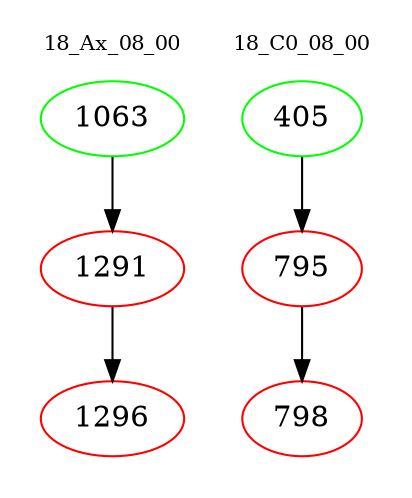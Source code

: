 digraph{
subgraph cluster_0 {
color = white
label = "18_Ax_08_00";
fontsize=10;
T0_1063 [label="1063", color="green"]
T0_1063 -> T0_1291 [color="black"]
T0_1291 [label="1291", color="red"]
T0_1291 -> T0_1296 [color="black"]
T0_1296 [label="1296", color="red"]
}
subgraph cluster_1 {
color = white
label = "18_C0_08_00";
fontsize=10;
T1_405 [label="405", color="green"]
T1_405 -> T1_795 [color="black"]
T1_795 [label="795", color="red"]
T1_795 -> T1_798 [color="black"]
T1_798 [label="798", color="red"]
}
}
